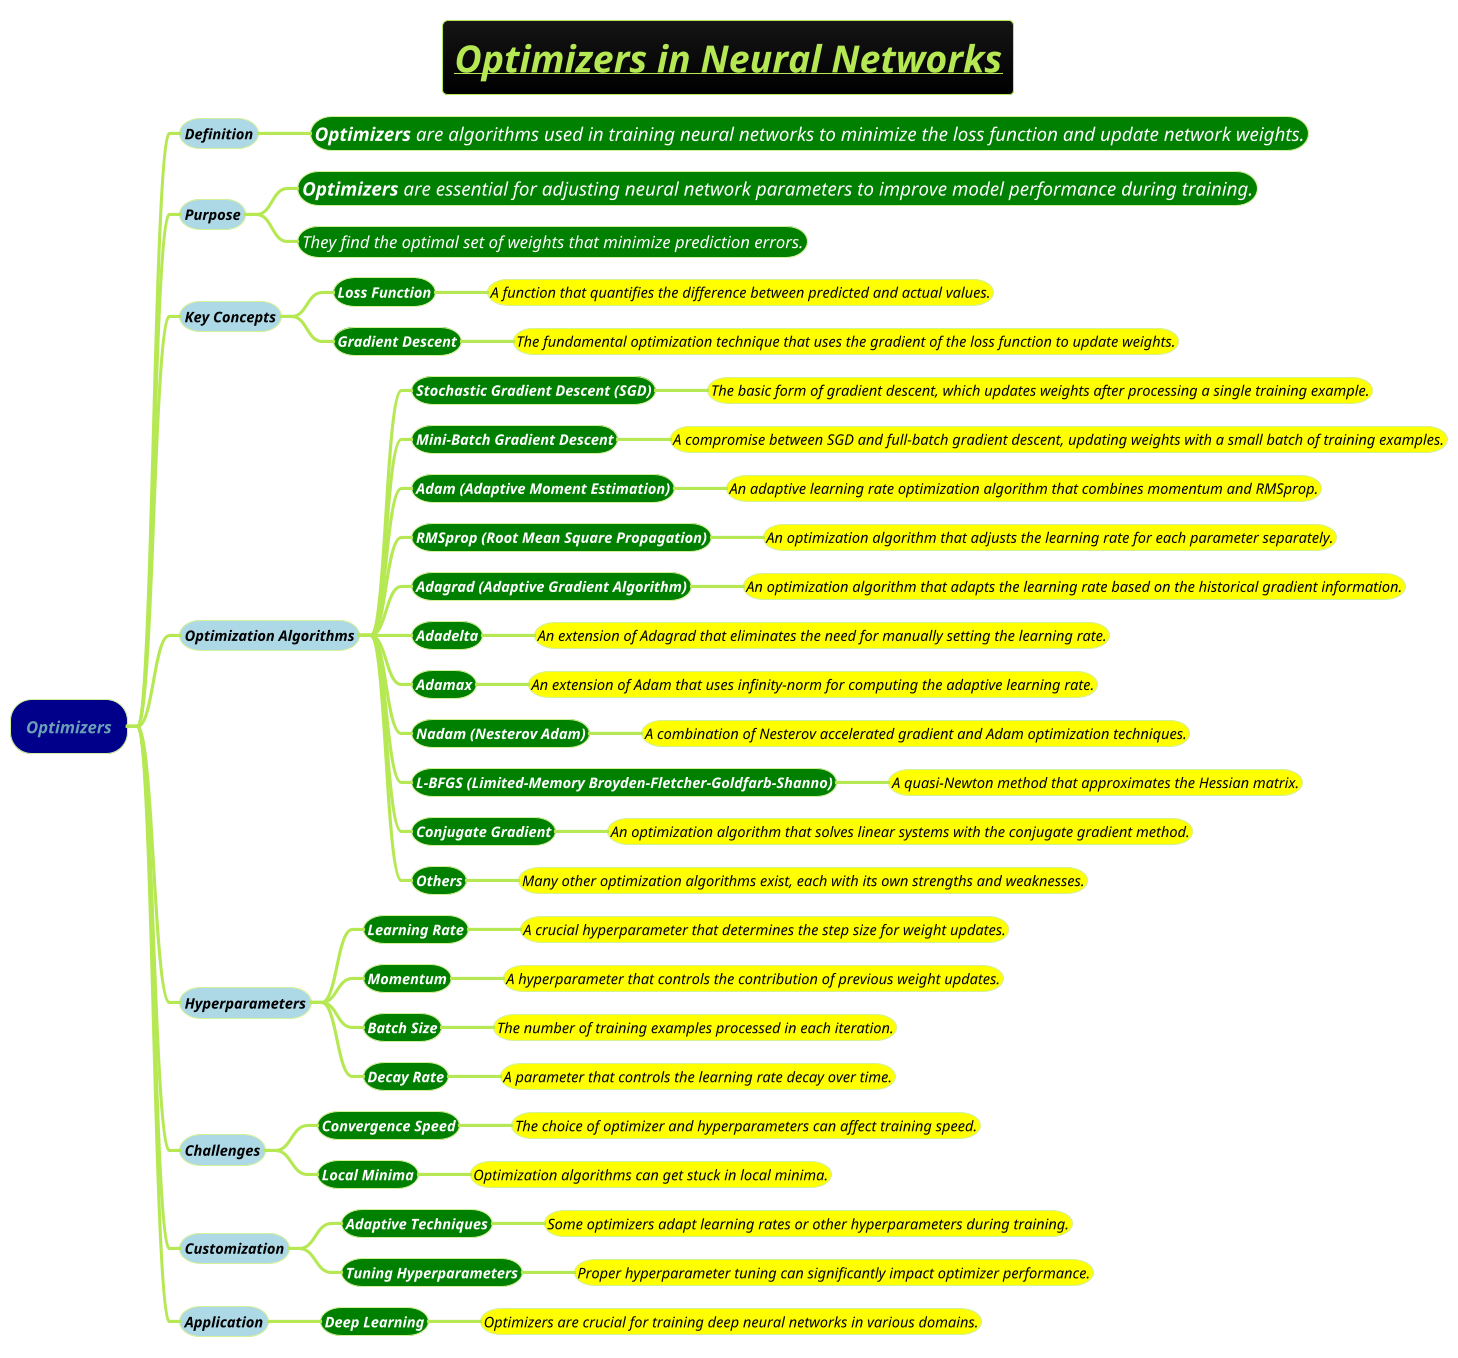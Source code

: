 @startmindmap
title =<i><b><u>Optimizers in Neural Networks
!theme hacker

*[#darkblue] <i>Optimizers
**[#lightblue] <i><size:14><color #black>Definition
***[#green] <i><size:18><color #white>**Optimizers** are algorithms used in training neural networks to minimize the loss function and update network weights.

**[#lightblue] <i><size:14><color #black>Purpose
***[#green] <i><size:18><color #white>**Optimizers** are essential for adjusting neural network parameters to improve model performance during training.
***[#green] <i><size:16><color #white>They find the optimal set of weights that minimize prediction errors.

**[#lightblue] <i><size:14><color #black>Key Concepts
***[#green] <i><size:14><color #white><b>Loss Function
****[#yellow] <i><size:14><color #black>A function that quantifies the difference between predicted and actual values.
***[#green] <i><size:14><color #white><b>Gradient Descent
****[#yellow] <i><size:14><color #black>The fundamental optimization technique that uses the gradient of the loss function to update weights.

**[#lightblue] <i><size:14><color #black>Optimization Algorithms
***[#green] <i><size:14><color #white><b>Stochastic Gradient Descent (SGD)
****[#yellow] <i><size:14><color #black>The basic form of gradient descent, which updates weights after processing a single training example.
***[#green] <i><size:14><color #white><b>Mini-Batch Gradient Descent
****[#yellow] <i><size:14><color #black>A compromise between SGD and full-batch gradient descent, updating weights with a small batch of training examples.
***[#green] <i><size:14><color #white><b>Adam (Adaptive Moment Estimation)
****[#yellow] <i><size:14><color #black>An adaptive learning rate optimization algorithm that combines momentum and RMSprop.
***[#green] <i><size:14><color #white><b>RMSprop (Root Mean Square Propagation)
****[#yellow] <i><size:14><color #black>An optimization algorithm that adjusts the learning rate for each parameter separately.
***[#green] <i><size:14><color #white><b>Adagrad (Adaptive Gradient Algorithm)
****[#yellow] <i><size:14><color #black>An optimization algorithm that adapts the learning rate based on the historical gradient information.
***[#green] <i><size:14><color #white><b>Adadelta
****[#yellow] <i><size:14><color #black>An extension of Adagrad that eliminates the need for manually setting the learning rate.
***[#green] <i><size:14><color #white><b>Adamax
****[#yellow] <i><size:14><color #black>An extension of Adam that uses infinity-norm for computing the adaptive learning rate.
***[#green] <i><size:14><color #white><b>Nadam (Nesterov Adam)
****[#yellow] <i><size:14><color #black>A combination of Nesterov accelerated gradient and Adam optimization techniques.
***[#green] <i><size:14><color #white><b>L-BFGS (Limited-Memory Broyden–Fletcher–Goldfarb–Shanno)
****[#yellow] <i><size:14><color #black>A quasi-Newton method that approximates the Hessian matrix.
***[#green] <i><size:14><color #white><b>Conjugate Gradient
****[#yellow] <i><size:14><color #black>An optimization algorithm that solves linear systems with the conjugate gradient method.
***[#green] <i><size:14><color #white><b>Others
****[#yellow] <i><size:14><color #black>Many other optimization algorithms exist, each with its own strengths and weaknesses.

**[#lightblue] <i><size:14><color #black>Hyperparameters
***[#green] <i><size:14><color #white><b>Learning Rate
****[#yellow] <i><size:14><color #black>A crucial hyperparameter that determines the step size for weight updates.
***[#green] <i><size:14><color #white><b>Momentum
****[#yellow] <i><size:14><color #black>A hyperparameter that controls the contribution of previous weight updates.
***[#green] <i><size:14><color #white><b>Batch Size
****[#yellow] <i><size:14><color #black>The number of training examples processed in each iteration.
***[#green] <i><size:14><color #white><b>Decay Rate
****[#yellow] <i><size:14><color #black>A parameter that controls the learning rate decay over time.

**[#lightblue] <i><size:14><color #black>Challenges
***[#green] <i><size:14><color #white><b>Convergence Speed
****[#yellow] <i><size:14><color #black>The choice of optimizer and hyperparameters can affect training speed.
***[#green] <i><size:14><color #white><b>Local Minima
****[#yellow] <i><size:14><color #black>Optimization algorithms can get stuck in local minima.

**[#lightblue] <i><size:14><color #black>Customization
***[#green] <i><size:14><color #white><b>Adaptive Techniques
****[#yellow] <i><size:14><color #black>Some optimizers adapt learning rates or other hyperparameters during training.
***[#green] <i><size:14><color #white><b>Tuning Hyperparameters
****[#yellow] <i><size:14><color #black>Proper hyperparameter tuning can significantly impact optimizer performance.

**[#lightblue] <i><size:14><color #black>Application
***[#green] <i><size:14><color #white><b>Deep Learning
****[#yellow] <i><size:14><color #black>Optimizers are crucial for training deep neural networks in various domains.

@endmindmap
